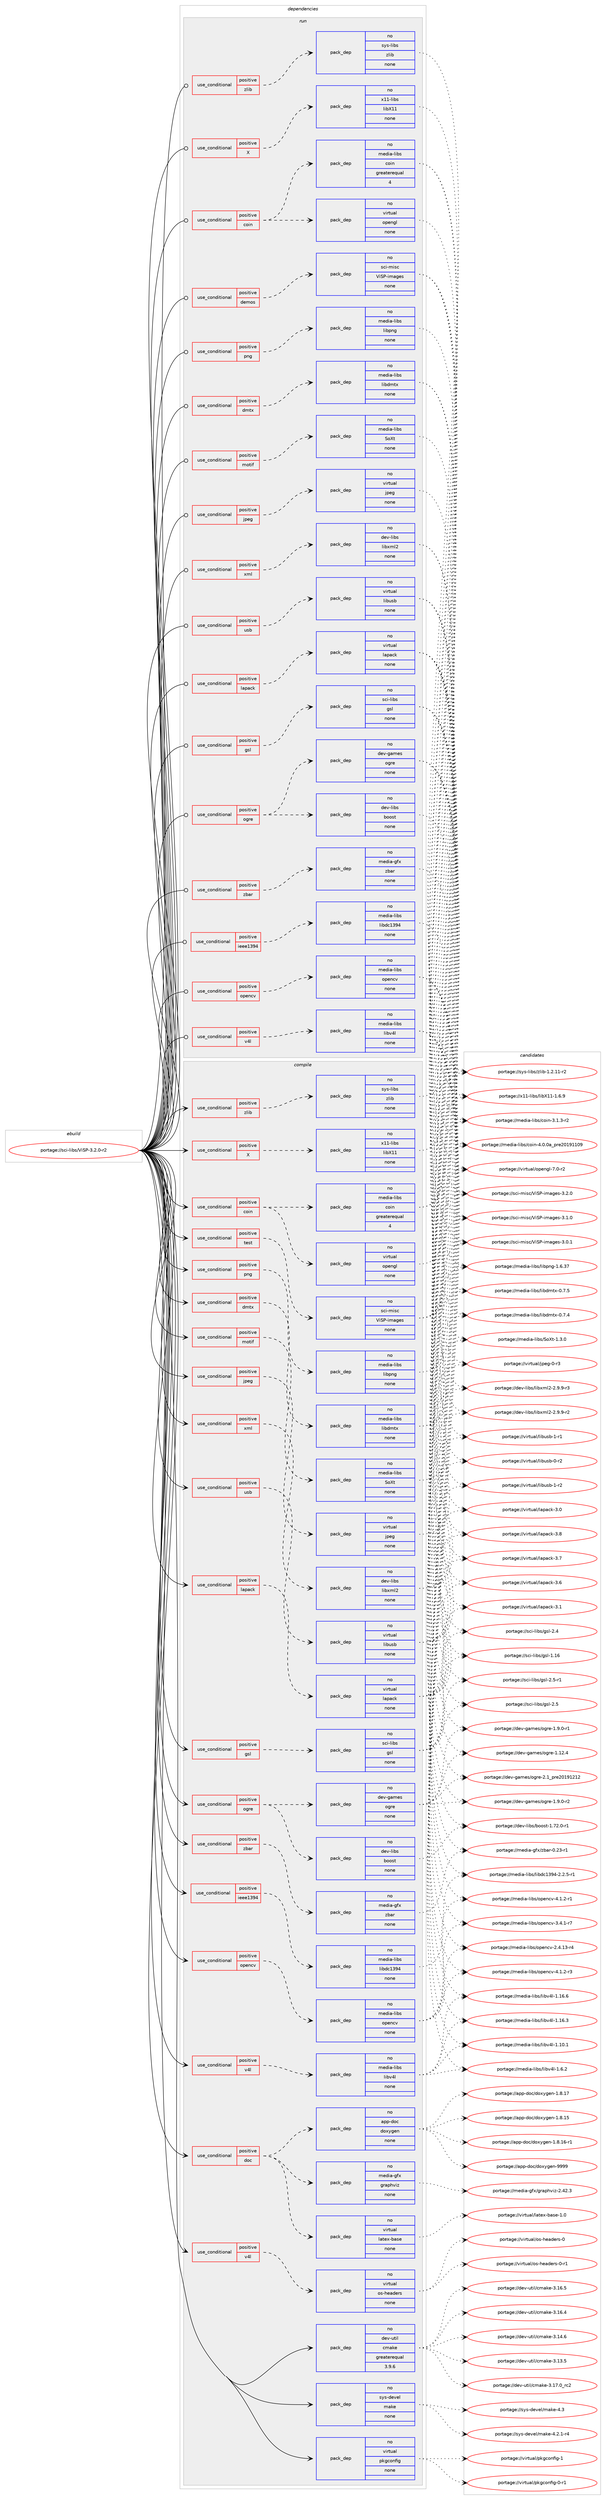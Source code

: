 digraph prolog {

# *************
# Graph options
# *************

newrank=true;
concentrate=true;
compound=true;
graph [rankdir=LR,fontname=Helvetica,fontsize=10,ranksep=1.5];#, ranksep=2.5, nodesep=0.2];
edge  [arrowhead=vee];
node  [fontname=Helvetica,fontsize=10];

# **********
# The ebuild
# **********

subgraph cluster_leftcol {
color=gray;
rank=same;
label=<<i>ebuild</i>>;
id [label="portage://sci-libs/ViSP-3.2.0-r2", color=red, width=4, href="../sci-libs/ViSP-3.2.0-r2.svg"];
}

# ****************
# The dependencies
# ****************

subgraph cluster_midcol {
color=gray;
label=<<i>dependencies</i>>;
subgraph cluster_compile {
fillcolor="#eeeeee";
style=filled;
label=<<i>compile</i>>;
subgraph cond7454 {
dependency40498 [label=<<TABLE BORDER="0" CELLBORDER="1" CELLSPACING="0" CELLPADDING="4"><TR><TD ROWSPAN="3" CELLPADDING="10">use_conditional</TD></TR><TR><TD>positive</TD></TR><TR><TD>X</TD></TR></TABLE>>, shape=none, color=red];
subgraph pack32171 {
dependency40499 [label=<<TABLE BORDER="0" CELLBORDER="1" CELLSPACING="0" CELLPADDING="4" WIDTH="220"><TR><TD ROWSPAN="6" CELLPADDING="30">pack_dep</TD></TR><TR><TD WIDTH="110">no</TD></TR><TR><TD>x11-libs</TD></TR><TR><TD>libX11</TD></TR><TR><TD>none</TD></TR><TR><TD></TD></TR></TABLE>>, shape=none, color=blue];
}
dependency40498:e -> dependency40499:w [weight=20,style="dashed",arrowhead="vee"];
}
id:e -> dependency40498:w [weight=20,style="solid",arrowhead="vee"];
subgraph cond7455 {
dependency40500 [label=<<TABLE BORDER="0" CELLBORDER="1" CELLSPACING="0" CELLPADDING="4"><TR><TD ROWSPAN="3" CELLPADDING="10">use_conditional</TD></TR><TR><TD>positive</TD></TR><TR><TD>coin</TD></TR></TABLE>>, shape=none, color=red];
subgraph pack32172 {
dependency40501 [label=<<TABLE BORDER="0" CELLBORDER="1" CELLSPACING="0" CELLPADDING="4" WIDTH="220"><TR><TD ROWSPAN="6" CELLPADDING="30">pack_dep</TD></TR><TR><TD WIDTH="110">no</TD></TR><TR><TD>media-libs</TD></TR><TR><TD>coin</TD></TR><TR><TD>greaterequal</TD></TR><TR><TD>4</TD></TR></TABLE>>, shape=none, color=blue];
}
dependency40500:e -> dependency40501:w [weight=20,style="dashed",arrowhead="vee"];
subgraph pack32173 {
dependency40502 [label=<<TABLE BORDER="0" CELLBORDER="1" CELLSPACING="0" CELLPADDING="4" WIDTH="220"><TR><TD ROWSPAN="6" CELLPADDING="30">pack_dep</TD></TR><TR><TD WIDTH="110">no</TD></TR><TR><TD>virtual</TD></TR><TR><TD>opengl</TD></TR><TR><TD>none</TD></TR><TR><TD></TD></TR></TABLE>>, shape=none, color=blue];
}
dependency40500:e -> dependency40502:w [weight=20,style="dashed",arrowhead="vee"];
}
id:e -> dependency40500:w [weight=20,style="solid",arrowhead="vee"];
subgraph cond7456 {
dependency40503 [label=<<TABLE BORDER="0" CELLBORDER="1" CELLSPACING="0" CELLPADDING="4"><TR><TD ROWSPAN="3" CELLPADDING="10">use_conditional</TD></TR><TR><TD>positive</TD></TR><TR><TD>dmtx</TD></TR></TABLE>>, shape=none, color=red];
subgraph pack32174 {
dependency40504 [label=<<TABLE BORDER="0" CELLBORDER="1" CELLSPACING="0" CELLPADDING="4" WIDTH="220"><TR><TD ROWSPAN="6" CELLPADDING="30">pack_dep</TD></TR><TR><TD WIDTH="110">no</TD></TR><TR><TD>media-libs</TD></TR><TR><TD>libdmtx</TD></TR><TR><TD>none</TD></TR><TR><TD></TD></TR></TABLE>>, shape=none, color=blue];
}
dependency40503:e -> dependency40504:w [weight=20,style="dashed",arrowhead="vee"];
}
id:e -> dependency40503:w [weight=20,style="solid",arrowhead="vee"];
subgraph cond7457 {
dependency40505 [label=<<TABLE BORDER="0" CELLBORDER="1" CELLSPACING="0" CELLPADDING="4"><TR><TD ROWSPAN="3" CELLPADDING="10">use_conditional</TD></TR><TR><TD>positive</TD></TR><TR><TD>doc</TD></TR></TABLE>>, shape=none, color=red];
subgraph pack32175 {
dependency40506 [label=<<TABLE BORDER="0" CELLBORDER="1" CELLSPACING="0" CELLPADDING="4" WIDTH="220"><TR><TD ROWSPAN="6" CELLPADDING="30">pack_dep</TD></TR><TR><TD WIDTH="110">no</TD></TR><TR><TD>app-doc</TD></TR><TR><TD>doxygen</TD></TR><TR><TD>none</TD></TR><TR><TD></TD></TR></TABLE>>, shape=none, color=blue];
}
dependency40505:e -> dependency40506:w [weight=20,style="dashed",arrowhead="vee"];
subgraph pack32176 {
dependency40507 [label=<<TABLE BORDER="0" CELLBORDER="1" CELLSPACING="0" CELLPADDING="4" WIDTH="220"><TR><TD ROWSPAN="6" CELLPADDING="30">pack_dep</TD></TR><TR><TD WIDTH="110">no</TD></TR><TR><TD>virtual</TD></TR><TR><TD>latex-base</TD></TR><TR><TD>none</TD></TR><TR><TD></TD></TR></TABLE>>, shape=none, color=blue];
}
dependency40505:e -> dependency40507:w [weight=20,style="dashed",arrowhead="vee"];
subgraph pack32177 {
dependency40508 [label=<<TABLE BORDER="0" CELLBORDER="1" CELLSPACING="0" CELLPADDING="4" WIDTH="220"><TR><TD ROWSPAN="6" CELLPADDING="30">pack_dep</TD></TR><TR><TD WIDTH="110">no</TD></TR><TR><TD>media-gfx</TD></TR><TR><TD>graphviz</TD></TR><TR><TD>none</TD></TR><TR><TD></TD></TR></TABLE>>, shape=none, color=blue];
}
dependency40505:e -> dependency40508:w [weight=20,style="dashed",arrowhead="vee"];
}
id:e -> dependency40505:w [weight=20,style="solid",arrowhead="vee"];
subgraph cond7458 {
dependency40509 [label=<<TABLE BORDER="0" CELLBORDER="1" CELLSPACING="0" CELLPADDING="4"><TR><TD ROWSPAN="3" CELLPADDING="10">use_conditional</TD></TR><TR><TD>positive</TD></TR><TR><TD>gsl</TD></TR></TABLE>>, shape=none, color=red];
subgraph pack32178 {
dependency40510 [label=<<TABLE BORDER="0" CELLBORDER="1" CELLSPACING="0" CELLPADDING="4" WIDTH="220"><TR><TD ROWSPAN="6" CELLPADDING="30">pack_dep</TD></TR><TR><TD WIDTH="110">no</TD></TR><TR><TD>sci-libs</TD></TR><TR><TD>gsl</TD></TR><TR><TD>none</TD></TR><TR><TD></TD></TR></TABLE>>, shape=none, color=blue];
}
dependency40509:e -> dependency40510:w [weight=20,style="dashed",arrowhead="vee"];
}
id:e -> dependency40509:w [weight=20,style="solid",arrowhead="vee"];
subgraph cond7459 {
dependency40511 [label=<<TABLE BORDER="0" CELLBORDER="1" CELLSPACING="0" CELLPADDING="4"><TR><TD ROWSPAN="3" CELLPADDING="10">use_conditional</TD></TR><TR><TD>positive</TD></TR><TR><TD>ieee1394</TD></TR></TABLE>>, shape=none, color=red];
subgraph pack32179 {
dependency40512 [label=<<TABLE BORDER="0" CELLBORDER="1" CELLSPACING="0" CELLPADDING="4" WIDTH="220"><TR><TD ROWSPAN="6" CELLPADDING="30">pack_dep</TD></TR><TR><TD WIDTH="110">no</TD></TR><TR><TD>media-libs</TD></TR><TR><TD>libdc1394</TD></TR><TR><TD>none</TD></TR><TR><TD></TD></TR></TABLE>>, shape=none, color=blue];
}
dependency40511:e -> dependency40512:w [weight=20,style="dashed",arrowhead="vee"];
}
id:e -> dependency40511:w [weight=20,style="solid",arrowhead="vee"];
subgraph cond7460 {
dependency40513 [label=<<TABLE BORDER="0" CELLBORDER="1" CELLSPACING="0" CELLPADDING="4"><TR><TD ROWSPAN="3" CELLPADDING="10">use_conditional</TD></TR><TR><TD>positive</TD></TR><TR><TD>jpeg</TD></TR></TABLE>>, shape=none, color=red];
subgraph pack32180 {
dependency40514 [label=<<TABLE BORDER="0" CELLBORDER="1" CELLSPACING="0" CELLPADDING="4" WIDTH="220"><TR><TD ROWSPAN="6" CELLPADDING="30">pack_dep</TD></TR><TR><TD WIDTH="110">no</TD></TR><TR><TD>virtual</TD></TR><TR><TD>jpeg</TD></TR><TR><TD>none</TD></TR><TR><TD></TD></TR></TABLE>>, shape=none, color=blue];
}
dependency40513:e -> dependency40514:w [weight=20,style="dashed",arrowhead="vee"];
}
id:e -> dependency40513:w [weight=20,style="solid",arrowhead="vee"];
subgraph cond7461 {
dependency40515 [label=<<TABLE BORDER="0" CELLBORDER="1" CELLSPACING="0" CELLPADDING="4"><TR><TD ROWSPAN="3" CELLPADDING="10">use_conditional</TD></TR><TR><TD>positive</TD></TR><TR><TD>lapack</TD></TR></TABLE>>, shape=none, color=red];
subgraph pack32181 {
dependency40516 [label=<<TABLE BORDER="0" CELLBORDER="1" CELLSPACING="0" CELLPADDING="4" WIDTH="220"><TR><TD ROWSPAN="6" CELLPADDING="30">pack_dep</TD></TR><TR><TD WIDTH="110">no</TD></TR><TR><TD>virtual</TD></TR><TR><TD>lapack</TD></TR><TR><TD>none</TD></TR><TR><TD></TD></TR></TABLE>>, shape=none, color=blue];
}
dependency40515:e -> dependency40516:w [weight=20,style="dashed",arrowhead="vee"];
}
id:e -> dependency40515:w [weight=20,style="solid",arrowhead="vee"];
subgraph cond7462 {
dependency40517 [label=<<TABLE BORDER="0" CELLBORDER="1" CELLSPACING="0" CELLPADDING="4"><TR><TD ROWSPAN="3" CELLPADDING="10">use_conditional</TD></TR><TR><TD>positive</TD></TR><TR><TD>motif</TD></TR></TABLE>>, shape=none, color=red];
subgraph pack32182 {
dependency40518 [label=<<TABLE BORDER="0" CELLBORDER="1" CELLSPACING="0" CELLPADDING="4" WIDTH="220"><TR><TD ROWSPAN="6" CELLPADDING="30">pack_dep</TD></TR><TR><TD WIDTH="110">no</TD></TR><TR><TD>media-libs</TD></TR><TR><TD>SoXt</TD></TR><TR><TD>none</TD></TR><TR><TD></TD></TR></TABLE>>, shape=none, color=blue];
}
dependency40517:e -> dependency40518:w [weight=20,style="dashed",arrowhead="vee"];
}
id:e -> dependency40517:w [weight=20,style="solid",arrowhead="vee"];
subgraph cond7463 {
dependency40519 [label=<<TABLE BORDER="0" CELLBORDER="1" CELLSPACING="0" CELLPADDING="4"><TR><TD ROWSPAN="3" CELLPADDING="10">use_conditional</TD></TR><TR><TD>positive</TD></TR><TR><TD>ogre</TD></TR></TABLE>>, shape=none, color=red];
subgraph pack32183 {
dependency40520 [label=<<TABLE BORDER="0" CELLBORDER="1" CELLSPACING="0" CELLPADDING="4" WIDTH="220"><TR><TD ROWSPAN="6" CELLPADDING="30">pack_dep</TD></TR><TR><TD WIDTH="110">no</TD></TR><TR><TD>dev-games</TD></TR><TR><TD>ogre</TD></TR><TR><TD>none</TD></TR><TR><TD></TD></TR></TABLE>>, shape=none, color=blue];
}
dependency40519:e -> dependency40520:w [weight=20,style="dashed",arrowhead="vee"];
subgraph pack32184 {
dependency40521 [label=<<TABLE BORDER="0" CELLBORDER="1" CELLSPACING="0" CELLPADDING="4" WIDTH="220"><TR><TD ROWSPAN="6" CELLPADDING="30">pack_dep</TD></TR><TR><TD WIDTH="110">no</TD></TR><TR><TD>dev-libs</TD></TR><TR><TD>boost</TD></TR><TR><TD>none</TD></TR><TR><TD></TD></TR></TABLE>>, shape=none, color=blue];
}
dependency40519:e -> dependency40521:w [weight=20,style="dashed",arrowhead="vee"];
}
id:e -> dependency40519:w [weight=20,style="solid",arrowhead="vee"];
subgraph cond7464 {
dependency40522 [label=<<TABLE BORDER="0" CELLBORDER="1" CELLSPACING="0" CELLPADDING="4"><TR><TD ROWSPAN="3" CELLPADDING="10">use_conditional</TD></TR><TR><TD>positive</TD></TR><TR><TD>opencv</TD></TR></TABLE>>, shape=none, color=red];
subgraph pack32185 {
dependency40523 [label=<<TABLE BORDER="0" CELLBORDER="1" CELLSPACING="0" CELLPADDING="4" WIDTH="220"><TR><TD ROWSPAN="6" CELLPADDING="30">pack_dep</TD></TR><TR><TD WIDTH="110">no</TD></TR><TR><TD>media-libs</TD></TR><TR><TD>opencv</TD></TR><TR><TD>none</TD></TR><TR><TD></TD></TR></TABLE>>, shape=none, color=blue];
}
dependency40522:e -> dependency40523:w [weight=20,style="dashed",arrowhead="vee"];
}
id:e -> dependency40522:w [weight=20,style="solid",arrowhead="vee"];
subgraph cond7465 {
dependency40524 [label=<<TABLE BORDER="0" CELLBORDER="1" CELLSPACING="0" CELLPADDING="4"><TR><TD ROWSPAN="3" CELLPADDING="10">use_conditional</TD></TR><TR><TD>positive</TD></TR><TR><TD>png</TD></TR></TABLE>>, shape=none, color=red];
subgraph pack32186 {
dependency40525 [label=<<TABLE BORDER="0" CELLBORDER="1" CELLSPACING="0" CELLPADDING="4" WIDTH="220"><TR><TD ROWSPAN="6" CELLPADDING="30">pack_dep</TD></TR><TR><TD WIDTH="110">no</TD></TR><TR><TD>media-libs</TD></TR><TR><TD>libpng</TD></TR><TR><TD>none</TD></TR><TR><TD></TD></TR></TABLE>>, shape=none, color=blue];
}
dependency40524:e -> dependency40525:w [weight=20,style="dashed",arrowhead="vee"];
}
id:e -> dependency40524:w [weight=20,style="solid",arrowhead="vee"];
subgraph cond7466 {
dependency40526 [label=<<TABLE BORDER="0" CELLBORDER="1" CELLSPACING="0" CELLPADDING="4"><TR><TD ROWSPAN="3" CELLPADDING="10">use_conditional</TD></TR><TR><TD>positive</TD></TR><TR><TD>test</TD></TR></TABLE>>, shape=none, color=red];
subgraph pack32187 {
dependency40527 [label=<<TABLE BORDER="0" CELLBORDER="1" CELLSPACING="0" CELLPADDING="4" WIDTH="220"><TR><TD ROWSPAN="6" CELLPADDING="30">pack_dep</TD></TR><TR><TD WIDTH="110">no</TD></TR><TR><TD>sci-misc</TD></TR><TR><TD>ViSP-images</TD></TR><TR><TD>none</TD></TR><TR><TD></TD></TR></TABLE>>, shape=none, color=blue];
}
dependency40526:e -> dependency40527:w [weight=20,style="dashed",arrowhead="vee"];
}
id:e -> dependency40526:w [weight=20,style="solid",arrowhead="vee"];
subgraph cond7467 {
dependency40528 [label=<<TABLE BORDER="0" CELLBORDER="1" CELLSPACING="0" CELLPADDING="4"><TR><TD ROWSPAN="3" CELLPADDING="10">use_conditional</TD></TR><TR><TD>positive</TD></TR><TR><TD>usb</TD></TR></TABLE>>, shape=none, color=red];
subgraph pack32188 {
dependency40529 [label=<<TABLE BORDER="0" CELLBORDER="1" CELLSPACING="0" CELLPADDING="4" WIDTH="220"><TR><TD ROWSPAN="6" CELLPADDING="30">pack_dep</TD></TR><TR><TD WIDTH="110">no</TD></TR><TR><TD>virtual</TD></TR><TR><TD>libusb</TD></TR><TR><TD>none</TD></TR><TR><TD></TD></TR></TABLE>>, shape=none, color=blue];
}
dependency40528:e -> dependency40529:w [weight=20,style="dashed",arrowhead="vee"];
}
id:e -> dependency40528:w [weight=20,style="solid",arrowhead="vee"];
subgraph cond7468 {
dependency40530 [label=<<TABLE BORDER="0" CELLBORDER="1" CELLSPACING="0" CELLPADDING="4"><TR><TD ROWSPAN="3" CELLPADDING="10">use_conditional</TD></TR><TR><TD>positive</TD></TR><TR><TD>v4l</TD></TR></TABLE>>, shape=none, color=red];
subgraph pack32189 {
dependency40531 [label=<<TABLE BORDER="0" CELLBORDER="1" CELLSPACING="0" CELLPADDING="4" WIDTH="220"><TR><TD ROWSPAN="6" CELLPADDING="30">pack_dep</TD></TR><TR><TD WIDTH="110">no</TD></TR><TR><TD>media-libs</TD></TR><TR><TD>libv4l</TD></TR><TR><TD>none</TD></TR><TR><TD></TD></TR></TABLE>>, shape=none, color=blue];
}
dependency40530:e -> dependency40531:w [weight=20,style="dashed",arrowhead="vee"];
}
id:e -> dependency40530:w [weight=20,style="solid",arrowhead="vee"];
subgraph cond7469 {
dependency40532 [label=<<TABLE BORDER="0" CELLBORDER="1" CELLSPACING="0" CELLPADDING="4"><TR><TD ROWSPAN="3" CELLPADDING="10">use_conditional</TD></TR><TR><TD>positive</TD></TR><TR><TD>v4l</TD></TR></TABLE>>, shape=none, color=red];
subgraph pack32190 {
dependency40533 [label=<<TABLE BORDER="0" CELLBORDER="1" CELLSPACING="0" CELLPADDING="4" WIDTH="220"><TR><TD ROWSPAN="6" CELLPADDING="30">pack_dep</TD></TR><TR><TD WIDTH="110">no</TD></TR><TR><TD>virtual</TD></TR><TR><TD>os-headers</TD></TR><TR><TD>none</TD></TR><TR><TD></TD></TR></TABLE>>, shape=none, color=blue];
}
dependency40532:e -> dependency40533:w [weight=20,style="dashed",arrowhead="vee"];
}
id:e -> dependency40532:w [weight=20,style="solid",arrowhead="vee"];
subgraph cond7470 {
dependency40534 [label=<<TABLE BORDER="0" CELLBORDER="1" CELLSPACING="0" CELLPADDING="4"><TR><TD ROWSPAN="3" CELLPADDING="10">use_conditional</TD></TR><TR><TD>positive</TD></TR><TR><TD>xml</TD></TR></TABLE>>, shape=none, color=red];
subgraph pack32191 {
dependency40535 [label=<<TABLE BORDER="0" CELLBORDER="1" CELLSPACING="0" CELLPADDING="4" WIDTH="220"><TR><TD ROWSPAN="6" CELLPADDING="30">pack_dep</TD></TR><TR><TD WIDTH="110">no</TD></TR><TR><TD>dev-libs</TD></TR><TR><TD>libxml2</TD></TR><TR><TD>none</TD></TR><TR><TD></TD></TR></TABLE>>, shape=none, color=blue];
}
dependency40534:e -> dependency40535:w [weight=20,style="dashed",arrowhead="vee"];
}
id:e -> dependency40534:w [weight=20,style="solid",arrowhead="vee"];
subgraph cond7471 {
dependency40536 [label=<<TABLE BORDER="0" CELLBORDER="1" CELLSPACING="0" CELLPADDING="4"><TR><TD ROWSPAN="3" CELLPADDING="10">use_conditional</TD></TR><TR><TD>positive</TD></TR><TR><TD>zbar</TD></TR></TABLE>>, shape=none, color=red];
subgraph pack32192 {
dependency40537 [label=<<TABLE BORDER="0" CELLBORDER="1" CELLSPACING="0" CELLPADDING="4" WIDTH="220"><TR><TD ROWSPAN="6" CELLPADDING="30">pack_dep</TD></TR><TR><TD WIDTH="110">no</TD></TR><TR><TD>media-gfx</TD></TR><TR><TD>zbar</TD></TR><TR><TD>none</TD></TR><TR><TD></TD></TR></TABLE>>, shape=none, color=blue];
}
dependency40536:e -> dependency40537:w [weight=20,style="dashed",arrowhead="vee"];
}
id:e -> dependency40536:w [weight=20,style="solid",arrowhead="vee"];
subgraph cond7472 {
dependency40538 [label=<<TABLE BORDER="0" CELLBORDER="1" CELLSPACING="0" CELLPADDING="4"><TR><TD ROWSPAN="3" CELLPADDING="10">use_conditional</TD></TR><TR><TD>positive</TD></TR><TR><TD>zlib</TD></TR></TABLE>>, shape=none, color=red];
subgraph pack32193 {
dependency40539 [label=<<TABLE BORDER="0" CELLBORDER="1" CELLSPACING="0" CELLPADDING="4" WIDTH="220"><TR><TD ROWSPAN="6" CELLPADDING="30">pack_dep</TD></TR><TR><TD WIDTH="110">no</TD></TR><TR><TD>sys-libs</TD></TR><TR><TD>zlib</TD></TR><TR><TD>none</TD></TR><TR><TD></TD></TR></TABLE>>, shape=none, color=blue];
}
dependency40538:e -> dependency40539:w [weight=20,style="dashed",arrowhead="vee"];
}
id:e -> dependency40538:w [weight=20,style="solid",arrowhead="vee"];
subgraph pack32194 {
dependency40540 [label=<<TABLE BORDER="0" CELLBORDER="1" CELLSPACING="0" CELLPADDING="4" WIDTH="220"><TR><TD ROWSPAN="6" CELLPADDING="30">pack_dep</TD></TR><TR><TD WIDTH="110">no</TD></TR><TR><TD>dev-util</TD></TR><TR><TD>cmake</TD></TR><TR><TD>greaterequal</TD></TR><TR><TD>3.9.6</TD></TR></TABLE>>, shape=none, color=blue];
}
id:e -> dependency40540:w [weight=20,style="solid",arrowhead="vee"];
subgraph pack32195 {
dependency40541 [label=<<TABLE BORDER="0" CELLBORDER="1" CELLSPACING="0" CELLPADDING="4" WIDTH="220"><TR><TD ROWSPAN="6" CELLPADDING="30">pack_dep</TD></TR><TR><TD WIDTH="110">no</TD></TR><TR><TD>sys-devel</TD></TR><TR><TD>make</TD></TR><TR><TD>none</TD></TR><TR><TD></TD></TR></TABLE>>, shape=none, color=blue];
}
id:e -> dependency40541:w [weight=20,style="solid",arrowhead="vee"];
subgraph pack32196 {
dependency40542 [label=<<TABLE BORDER="0" CELLBORDER="1" CELLSPACING="0" CELLPADDING="4" WIDTH="220"><TR><TD ROWSPAN="6" CELLPADDING="30">pack_dep</TD></TR><TR><TD WIDTH="110">no</TD></TR><TR><TD>virtual</TD></TR><TR><TD>pkgconfig</TD></TR><TR><TD>none</TD></TR><TR><TD></TD></TR></TABLE>>, shape=none, color=blue];
}
id:e -> dependency40542:w [weight=20,style="solid",arrowhead="vee"];
}
subgraph cluster_compileandrun {
fillcolor="#eeeeee";
style=filled;
label=<<i>compile and run</i>>;
}
subgraph cluster_run {
fillcolor="#eeeeee";
style=filled;
label=<<i>run</i>>;
subgraph cond7473 {
dependency40543 [label=<<TABLE BORDER="0" CELLBORDER="1" CELLSPACING="0" CELLPADDING="4"><TR><TD ROWSPAN="3" CELLPADDING="10">use_conditional</TD></TR><TR><TD>positive</TD></TR><TR><TD>X</TD></TR></TABLE>>, shape=none, color=red];
subgraph pack32197 {
dependency40544 [label=<<TABLE BORDER="0" CELLBORDER="1" CELLSPACING="0" CELLPADDING="4" WIDTH="220"><TR><TD ROWSPAN="6" CELLPADDING="30">pack_dep</TD></TR><TR><TD WIDTH="110">no</TD></TR><TR><TD>x11-libs</TD></TR><TR><TD>libX11</TD></TR><TR><TD>none</TD></TR><TR><TD></TD></TR></TABLE>>, shape=none, color=blue];
}
dependency40543:e -> dependency40544:w [weight=20,style="dashed",arrowhead="vee"];
}
id:e -> dependency40543:w [weight=20,style="solid",arrowhead="odot"];
subgraph cond7474 {
dependency40545 [label=<<TABLE BORDER="0" CELLBORDER="1" CELLSPACING="0" CELLPADDING="4"><TR><TD ROWSPAN="3" CELLPADDING="10">use_conditional</TD></TR><TR><TD>positive</TD></TR><TR><TD>coin</TD></TR></TABLE>>, shape=none, color=red];
subgraph pack32198 {
dependency40546 [label=<<TABLE BORDER="0" CELLBORDER="1" CELLSPACING="0" CELLPADDING="4" WIDTH="220"><TR><TD ROWSPAN="6" CELLPADDING="30">pack_dep</TD></TR><TR><TD WIDTH="110">no</TD></TR><TR><TD>media-libs</TD></TR><TR><TD>coin</TD></TR><TR><TD>greaterequal</TD></TR><TR><TD>4</TD></TR></TABLE>>, shape=none, color=blue];
}
dependency40545:e -> dependency40546:w [weight=20,style="dashed",arrowhead="vee"];
subgraph pack32199 {
dependency40547 [label=<<TABLE BORDER="0" CELLBORDER="1" CELLSPACING="0" CELLPADDING="4" WIDTH="220"><TR><TD ROWSPAN="6" CELLPADDING="30">pack_dep</TD></TR><TR><TD WIDTH="110">no</TD></TR><TR><TD>virtual</TD></TR><TR><TD>opengl</TD></TR><TR><TD>none</TD></TR><TR><TD></TD></TR></TABLE>>, shape=none, color=blue];
}
dependency40545:e -> dependency40547:w [weight=20,style="dashed",arrowhead="vee"];
}
id:e -> dependency40545:w [weight=20,style="solid",arrowhead="odot"];
subgraph cond7475 {
dependency40548 [label=<<TABLE BORDER="0" CELLBORDER="1" CELLSPACING="0" CELLPADDING="4"><TR><TD ROWSPAN="3" CELLPADDING="10">use_conditional</TD></TR><TR><TD>positive</TD></TR><TR><TD>demos</TD></TR></TABLE>>, shape=none, color=red];
subgraph pack32200 {
dependency40549 [label=<<TABLE BORDER="0" CELLBORDER="1" CELLSPACING="0" CELLPADDING="4" WIDTH="220"><TR><TD ROWSPAN="6" CELLPADDING="30">pack_dep</TD></TR><TR><TD WIDTH="110">no</TD></TR><TR><TD>sci-misc</TD></TR><TR><TD>ViSP-images</TD></TR><TR><TD>none</TD></TR><TR><TD></TD></TR></TABLE>>, shape=none, color=blue];
}
dependency40548:e -> dependency40549:w [weight=20,style="dashed",arrowhead="vee"];
}
id:e -> dependency40548:w [weight=20,style="solid",arrowhead="odot"];
subgraph cond7476 {
dependency40550 [label=<<TABLE BORDER="0" CELLBORDER="1" CELLSPACING="0" CELLPADDING="4"><TR><TD ROWSPAN="3" CELLPADDING="10">use_conditional</TD></TR><TR><TD>positive</TD></TR><TR><TD>dmtx</TD></TR></TABLE>>, shape=none, color=red];
subgraph pack32201 {
dependency40551 [label=<<TABLE BORDER="0" CELLBORDER="1" CELLSPACING="0" CELLPADDING="4" WIDTH="220"><TR><TD ROWSPAN="6" CELLPADDING="30">pack_dep</TD></TR><TR><TD WIDTH="110">no</TD></TR><TR><TD>media-libs</TD></TR><TR><TD>libdmtx</TD></TR><TR><TD>none</TD></TR><TR><TD></TD></TR></TABLE>>, shape=none, color=blue];
}
dependency40550:e -> dependency40551:w [weight=20,style="dashed",arrowhead="vee"];
}
id:e -> dependency40550:w [weight=20,style="solid",arrowhead="odot"];
subgraph cond7477 {
dependency40552 [label=<<TABLE BORDER="0" CELLBORDER="1" CELLSPACING="0" CELLPADDING="4"><TR><TD ROWSPAN="3" CELLPADDING="10">use_conditional</TD></TR><TR><TD>positive</TD></TR><TR><TD>gsl</TD></TR></TABLE>>, shape=none, color=red];
subgraph pack32202 {
dependency40553 [label=<<TABLE BORDER="0" CELLBORDER="1" CELLSPACING="0" CELLPADDING="4" WIDTH="220"><TR><TD ROWSPAN="6" CELLPADDING="30">pack_dep</TD></TR><TR><TD WIDTH="110">no</TD></TR><TR><TD>sci-libs</TD></TR><TR><TD>gsl</TD></TR><TR><TD>none</TD></TR><TR><TD></TD></TR></TABLE>>, shape=none, color=blue];
}
dependency40552:e -> dependency40553:w [weight=20,style="dashed",arrowhead="vee"];
}
id:e -> dependency40552:w [weight=20,style="solid",arrowhead="odot"];
subgraph cond7478 {
dependency40554 [label=<<TABLE BORDER="0" CELLBORDER="1" CELLSPACING="0" CELLPADDING="4"><TR><TD ROWSPAN="3" CELLPADDING="10">use_conditional</TD></TR><TR><TD>positive</TD></TR><TR><TD>ieee1394</TD></TR></TABLE>>, shape=none, color=red];
subgraph pack32203 {
dependency40555 [label=<<TABLE BORDER="0" CELLBORDER="1" CELLSPACING="0" CELLPADDING="4" WIDTH="220"><TR><TD ROWSPAN="6" CELLPADDING="30">pack_dep</TD></TR><TR><TD WIDTH="110">no</TD></TR><TR><TD>media-libs</TD></TR><TR><TD>libdc1394</TD></TR><TR><TD>none</TD></TR><TR><TD></TD></TR></TABLE>>, shape=none, color=blue];
}
dependency40554:e -> dependency40555:w [weight=20,style="dashed",arrowhead="vee"];
}
id:e -> dependency40554:w [weight=20,style="solid",arrowhead="odot"];
subgraph cond7479 {
dependency40556 [label=<<TABLE BORDER="0" CELLBORDER="1" CELLSPACING="0" CELLPADDING="4"><TR><TD ROWSPAN="3" CELLPADDING="10">use_conditional</TD></TR><TR><TD>positive</TD></TR><TR><TD>jpeg</TD></TR></TABLE>>, shape=none, color=red];
subgraph pack32204 {
dependency40557 [label=<<TABLE BORDER="0" CELLBORDER="1" CELLSPACING="0" CELLPADDING="4" WIDTH="220"><TR><TD ROWSPAN="6" CELLPADDING="30">pack_dep</TD></TR><TR><TD WIDTH="110">no</TD></TR><TR><TD>virtual</TD></TR><TR><TD>jpeg</TD></TR><TR><TD>none</TD></TR><TR><TD></TD></TR></TABLE>>, shape=none, color=blue];
}
dependency40556:e -> dependency40557:w [weight=20,style="dashed",arrowhead="vee"];
}
id:e -> dependency40556:w [weight=20,style="solid",arrowhead="odot"];
subgraph cond7480 {
dependency40558 [label=<<TABLE BORDER="0" CELLBORDER="1" CELLSPACING="0" CELLPADDING="4"><TR><TD ROWSPAN="3" CELLPADDING="10">use_conditional</TD></TR><TR><TD>positive</TD></TR><TR><TD>lapack</TD></TR></TABLE>>, shape=none, color=red];
subgraph pack32205 {
dependency40559 [label=<<TABLE BORDER="0" CELLBORDER="1" CELLSPACING="0" CELLPADDING="4" WIDTH="220"><TR><TD ROWSPAN="6" CELLPADDING="30">pack_dep</TD></TR><TR><TD WIDTH="110">no</TD></TR><TR><TD>virtual</TD></TR><TR><TD>lapack</TD></TR><TR><TD>none</TD></TR><TR><TD></TD></TR></TABLE>>, shape=none, color=blue];
}
dependency40558:e -> dependency40559:w [weight=20,style="dashed",arrowhead="vee"];
}
id:e -> dependency40558:w [weight=20,style="solid",arrowhead="odot"];
subgraph cond7481 {
dependency40560 [label=<<TABLE BORDER="0" CELLBORDER="1" CELLSPACING="0" CELLPADDING="4"><TR><TD ROWSPAN="3" CELLPADDING="10">use_conditional</TD></TR><TR><TD>positive</TD></TR><TR><TD>motif</TD></TR></TABLE>>, shape=none, color=red];
subgraph pack32206 {
dependency40561 [label=<<TABLE BORDER="0" CELLBORDER="1" CELLSPACING="0" CELLPADDING="4" WIDTH="220"><TR><TD ROWSPAN="6" CELLPADDING="30">pack_dep</TD></TR><TR><TD WIDTH="110">no</TD></TR><TR><TD>media-libs</TD></TR><TR><TD>SoXt</TD></TR><TR><TD>none</TD></TR><TR><TD></TD></TR></TABLE>>, shape=none, color=blue];
}
dependency40560:e -> dependency40561:w [weight=20,style="dashed",arrowhead="vee"];
}
id:e -> dependency40560:w [weight=20,style="solid",arrowhead="odot"];
subgraph cond7482 {
dependency40562 [label=<<TABLE BORDER="0" CELLBORDER="1" CELLSPACING="0" CELLPADDING="4"><TR><TD ROWSPAN="3" CELLPADDING="10">use_conditional</TD></TR><TR><TD>positive</TD></TR><TR><TD>ogre</TD></TR></TABLE>>, shape=none, color=red];
subgraph pack32207 {
dependency40563 [label=<<TABLE BORDER="0" CELLBORDER="1" CELLSPACING="0" CELLPADDING="4" WIDTH="220"><TR><TD ROWSPAN="6" CELLPADDING="30">pack_dep</TD></TR><TR><TD WIDTH="110">no</TD></TR><TR><TD>dev-games</TD></TR><TR><TD>ogre</TD></TR><TR><TD>none</TD></TR><TR><TD></TD></TR></TABLE>>, shape=none, color=blue];
}
dependency40562:e -> dependency40563:w [weight=20,style="dashed",arrowhead="vee"];
subgraph pack32208 {
dependency40564 [label=<<TABLE BORDER="0" CELLBORDER="1" CELLSPACING="0" CELLPADDING="4" WIDTH="220"><TR><TD ROWSPAN="6" CELLPADDING="30">pack_dep</TD></TR><TR><TD WIDTH="110">no</TD></TR><TR><TD>dev-libs</TD></TR><TR><TD>boost</TD></TR><TR><TD>none</TD></TR><TR><TD></TD></TR></TABLE>>, shape=none, color=blue];
}
dependency40562:e -> dependency40564:w [weight=20,style="dashed",arrowhead="vee"];
}
id:e -> dependency40562:w [weight=20,style="solid",arrowhead="odot"];
subgraph cond7483 {
dependency40565 [label=<<TABLE BORDER="0" CELLBORDER="1" CELLSPACING="0" CELLPADDING="4"><TR><TD ROWSPAN="3" CELLPADDING="10">use_conditional</TD></TR><TR><TD>positive</TD></TR><TR><TD>opencv</TD></TR></TABLE>>, shape=none, color=red];
subgraph pack32209 {
dependency40566 [label=<<TABLE BORDER="0" CELLBORDER="1" CELLSPACING="0" CELLPADDING="4" WIDTH="220"><TR><TD ROWSPAN="6" CELLPADDING="30">pack_dep</TD></TR><TR><TD WIDTH="110">no</TD></TR><TR><TD>media-libs</TD></TR><TR><TD>opencv</TD></TR><TR><TD>none</TD></TR><TR><TD></TD></TR></TABLE>>, shape=none, color=blue];
}
dependency40565:e -> dependency40566:w [weight=20,style="dashed",arrowhead="vee"];
}
id:e -> dependency40565:w [weight=20,style="solid",arrowhead="odot"];
subgraph cond7484 {
dependency40567 [label=<<TABLE BORDER="0" CELLBORDER="1" CELLSPACING="0" CELLPADDING="4"><TR><TD ROWSPAN="3" CELLPADDING="10">use_conditional</TD></TR><TR><TD>positive</TD></TR><TR><TD>png</TD></TR></TABLE>>, shape=none, color=red];
subgraph pack32210 {
dependency40568 [label=<<TABLE BORDER="0" CELLBORDER="1" CELLSPACING="0" CELLPADDING="4" WIDTH="220"><TR><TD ROWSPAN="6" CELLPADDING="30">pack_dep</TD></TR><TR><TD WIDTH="110">no</TD></TR><TR><TD>media-libs</TD></TR><TR><TD>libpng</TD></TR><TR><TD>none</TD></TR><TR><TD></TD></TR></TABLE>>, shape=none, color=blue];
}
dependency40567:e -> dependency40568:w [weight=20,style="dashed",arrowhead="vee"];
}
id:e -> dependency40567:w [weight=20,style="solid",arrowhead="odot"];
subgraph cond7485 {
dependency40569 [label=<<TABLE BORDER="0" CELLBORDER="1" CELLSPACING="0" CELLPADDING="4"><TR><TD ROWSPAN="3" CELLPADDING="10">use_conditional</TD></TR><TR><TD>positive</TD></TR><TR><TD>usb</TD></TR></TABLE>>, shape=none, color=red];
subgraph pack32211 {
dependency40570 [label=<<TABLE BORDER="0" CELLBORDER="1" CELLSPACING="0" CELLPADDING="4" WIDTH="220"><TR><TD ROWSPAN="6" CELLPADDING="30">pack_dep</TD></TR><TR><TD WIDTH="110">no</TD></TR><TR><TD>virtual</TD></TR><TR><TD>libusb</TD></TR><TR><TD>none</TD></TR><TR><TD></TD></TR></TABLE>>, shape=none, color=blue];
}
dependency40569:e -> dependency40570:w [weight=20,style="dashed",arrowhead="vee"];
}
id:e -> dependency40569:w [weight=20,style="solid",arrowhead="odot"];
subgraph cond7486 {
dependency40571 [label=<<TABLE BORDER="0" CELLBORDER="1" CELLSPACING="0" CELLPADDING="4"><TR><TD ROWSPAN="3" CELLPADDING="10">use_conditional</TD></TR><TR><TD>positive</TD></TR><TR><TD>v4l</TD></TR></TABLE>>, shape=none, color=red];
subgraph pack32212 {
dependency40572 [label=<<TABLE BORDER="0" CELLBORDER="1" CELLSPACING="0" CELLPADDING="4" WIDTH="220"><TR><TD ROWSPAN="6" CELLPADDING="30">pack_dep</TD></TR><TR><TD WIDTH="110">no</TD></TR><TR><TD>media-libs</TD></TR><TR><TD>libv4l</TD></TR><TR><TD>none</TD></TR><TR><TD></TD></TR></TABLE>>, shape=none, color=blue];
}
dependency40571:e -> dependency40572:w [weight=20,style="dashed",arrowhead="vee"];
}
id:e -> dependency40571:w [weight=20,style="solid",arrowhead="odot"];
subgraph cond7487 {
dependency40573 [label=<<TABLE BORDER="0" CELLBORDER="1" CELLSPACING="0" CELLPADDING="4"><TR><TD ROWSPAN="3" CELLPADDING="10">use_conditional</TD></TR><TR><TD>positive</TD></TR><TR><TD>xml</TD></TR></TABLE>>, shape=none, color=red];
subgraph pack32213 {
dependency40574 [label=<<TABLE BORDER="0" CELLBORDER="1" CELLSPACING="0" CELLPADDING="4" WIDTH="220"><TR><TD ROWSPAN="6" CELLPADDING="30">pack_dep</TD></TR><TR><TD WIDTH="110">no</TD></TR><TR><TD>dev-libs</TD></TR><TR><TD>libxml2</TD></TR><TR><TD>none</TD></TR><TR><TD></TD></TR></TABLE>>, shape=none, color=blue];
}
dependency40573:e -> dependency40574:w [weight=20,style="dashed",arrowhead="vee"];
}
id:e -> dependency40573:w [weight=20,style="solid",arrowhead="odot"];
subgraph cond7488 {
dependency40575 [label=<<TABLE BORDER="0" CELLBORDER="1" CELLSPACING="0" CELLPADDING="4"><TR><TD ROWSPAN="3" CELLPADDING="10">use_conditional</TD></TR><TR><TD>positive</TD></TR><TR><TD>zbar</TD></TR></TABLE>>, shape=none, color=red];
subgraph pack32214 {
dependency40576 [label=<<TABLE BORDER="0" CELLBORDER="1" CELLSPACING="0" CELLPADDING="4" WIDTH="220"><TR><TD ROWSPAN="6" CELLPADDING="30">pack_dep</TD></TR><TR><TD WIDTH="110">no</TD></TR><TR><TD>media-gfx</TD></TR><TR><TD>zbar</TD></TR><TR><TD>none</TD></TR><TR><TD></TD></TR></TABLE>>, shape=none, color=blue];
}
dependency40575:e -> dependency40576:w [weight=20,style="dashed",arrowhead="vee"];
}
id:e -> dependency40575:w [weight=20,style="solid",arrowhead="odot"];
subgraph cond7489 {
dependency40577 [label=<<TABLE BORDER="0" CELLBORDER="1" CELLSPACING="0" CELLPADDING="4"><TR><TD ROWSPAN="3" CELLPADDING="10">use_conditional</TD></TR><TR><TD>positive</TD></TR><TR><TD>zlib</TD></TR></TABLE>>, shape=none, color=red];
subgraph pack32215 {
dependency40578 [label=<<TABLE BORDER="0" CELLBORDER="1" CELLSPACING="0" CELLPADDING="4" WIDTH="220"><TR><TD ROWSPAN="6" CELLPADDING="30">pack_dep</TD></TR><TR><TD WIDTH="110">no</TD></TR><TR><TD>sys-libs</TD></TR><TR><TD>zlib</TD></TR><TR><TD>none</TD></TR><TR><TD></TD></TR></TABLE>>, shape=none, color=blue];
}
dependency40577:e -> dependency40578:w [weight=20,style="dashed",arrowhead="vee"];
}
id:e -> dependency40577:w [weight=20,style="solid",arrowhead="odot"];
}
}

# **************
# The candidates
# **************

subgraph cluster_choices {
rank=same;
color=gray;
label=<<i>candidates</i>>;

subgraph choice32171 {
color=black;
nodesep=1;
choice120494945108105981154710810598884949454946544657 [label="portage://x11-libs/libX11-1.6.9", color=red, width=4,href="../x11-libs/libX11-1.6.9.svg"];
dependency40499:e -> choice120494945108105981154710810598884949454946544657:w [style=dotted,weight="100"];
}
subgraph choice32172 {
color=black;
nodesep=1;
choice109101100105974510810598115479911110511045524648464897951121141015048495749494857 [label="portage://media-libs/coin-4.0.0a_pre20191109", color=red, width=4,href="../media-libs/coin-4.0.0a_pre20191109.svg"];
choice10910110010597451081059811547991111051104551464946514511450 [label="portage://media-libs/coin-3.1.3-r2", color=red, width=4,href="../media-libs/coin-3.1.3-r2.svg"];
dependency40501:e -> choice109101100105974510810598115479911110511045524648464897951121141015048495749494857:w [style=dotted,weight="100"];
dependency40501:e -> choice10910110010597451081059811547991111051104551464946514511450:w [style=dotted,weight="100"];
}
subgraph choice32173 {
color=black;
nodesep=1;
choice1181051141161179710847111112101110103108455546484511450 [label="portage://virtual/opengl-7.0-r2", color=red, width=4,href="../virtual/opengl-7.0-r2.svg"];
dependency40502:e -> choice1181051141161179710847111112101110103108455546484511450:w [style=dotted,weight="100"];
}
subgraph choice32174 {
color=black;
nodesep=1;
choice1091011001059745108105981154710810598100109116120454846554653 [label="portage://media-libs/libdmtx-0.7.5", color=red, width=4,href="../media-libs/libdmtx-0.7.5.svg"];
choice1091011001059745108105981154710810598100109116120454846554652 [label="portage://media-libs/libdmtx-0.7.4", color=red, width=4,href="../media-libs/libdmtx-0.7.4.svg"];
dependency40504:e -> choice1091011001059745108105981154710810598100109116120454846554653:w [style=dotted,weight="100"];
dependency40504:e -> choice1091011001059745108105981154710810598100109116120454846554652:w [style=dotted,weight="100"];
}
subgraph choice32175 {
color=black;
nodesep=1;
choice971121124510011199471001111201211031011104557575757 [label="portage://app-doc/doxygen-9999", color=red, width=4,href="../app-doc/doxygen-9999.svg"];
choice9711211245100111994710011112012110310111045494656464955 [label="portage://app-doc/doxygen-1.8.17", color=red, width=4,href="../app-doc/doxygen-1.8.17.svg"];
choice97112112451001119947100111120121103101110454946564649544511449 [label="portage://app-doc/doxygen-1.8.16-r1", color=red, width=4,href="../app-doc/doxygen-1.8.16-r1.svg"];
choice9711211245100111994710011112012110310111045494656464953 [label="portage://app-doc/doxygen-1.8.15", color=red, width=4,href="../app-doc/doxygen-1.8.15.svg"];
dependency40506:e -> choice971121124510011199471001111201211031011104557575757:w [style=dotted,weight="100"];
dependency40506:e -> choice9711211245100111994710011112012110310111045494656464955:w [style=dotted,weight="100"];
dependency40506:e -> choice97112112451001119947100111120121103101110454946564649544511449:w [style=dotted,weight="100"];
dependency40506:e -> choice9711211245100111994710011112012110310111045494656464953:w [style=dotted,weight="100"];
}
subgraph choice32176 {
color=black;
nodesep=1;
choice11810511411611797108471089711610112045989711510145494648 [label="portage://virtual/latex-base-1.0", color=red, width=4,href="../virtual/latex-base-1.0.svg"];
dependency40507:e -> choice11810511411611797108471089711610112045989711510145494648:w [style=dotted,weight="100"];
}
subgraph choice32177 {
color=black;
nodesep=1;
choice1091011001059745103102120471031149711210411810512245504652504651 [label="portage://media-gfx/graphviz-2.42.3", color=red, width=4,href="../media-gfx/graphviz-2.42.3.svg"];
dependency40508:e -> choice1091011001059745103102120471031149711210411810512245504652504651:w [style=dotted,weight="100"];
}
subgraph choice32178 {
color=black;
nodesep=1;
choice11599105451081059811547103115108455046534511449 [label="portage://sci-libs/gsl-2.5-r1", color=red, width=4,href="../sci-libs/gsl-2.5-r1.svg"];
choice1159910545108105981154710311510845504653 [label="portage://sci-libs/gsl-2.5", color=red, width=4,href="../sci-libs/gsl-2.5.svg"];
choice1159910545108105981154710311510845504652 [label="portage://sci-libs/gsl-2.4", color=red, width=4,href="../sci-libs/gsl-2.4.svg"];
choice115991054510810598115471031151084549464954 [label="portage://sci-libs/gsl-1.16", color=red, width=4,href="../sci-libs/gsl-1.16.svg"];
dependency40510:e -> choice11599105451081059811547103115108455046534511449:w [style=dotted,weight="100"];
dependency40510:e -> choice1159910545108105981154710311510845504653:w [style=dotted,weight="100"];
dependency40510:e -> choice1159910545108105981154710311510845504652:w [style=dotted,weight="100"];
dependency40510:e -> choice115991054510810598115471031151084549464954:w [style=dotted,weight="100"];
}
subgraph choice32179 {
color=black;
nodesep=1;
choice109101100105974510810598115471081059810099495157524550465046534511449 [label="portage://media-libs/libdc1394-2.2.5-r1", color=red, width=4,href="../media-libs/libdc1394-2.2.5-r1.svg"];
dependency40512:e -> choice109101100105974510810598115471081059810099495157524550465046534511449:w [style=dotted,weight="100"];
}
subgraph choice32180 {
color=black;
nodesep=1;
choice118105114116117971084710611210110345484511451 [label="portage://virtual/jpeg-0-r3", color=red, width=4,href="../virtual/jpeg-0-r3.svg"];
dependency40514:e -> choice118105114116117971084710611210110345484511451:w [style=dotted,weight="100"];
}
subgraph choice32181 {
color=black;
nodesep=1;
choice118105114116117971084710897112979910745514656 [label="portage://virtual/lapack-3.8", color=red, width=4,href="../virtual/lapack-3.8.svg"];
choice118105114116117971084710897112979910745514655 [label="portage://virtual/lapack-3.7", color=red, width=4,href="../virtual/lapack-3.7.svg"];
choice118105114116117971084710897112979910745514654 [label="portage://virtual/lapack-3.6", color=red, width=4,href="../virtual/lapack-3.6.svg"];
choice118105114116117971084710897112979910745514649 [label="portage://virtual/lapack-3.1", color=red, width=4,href="../virtual/lapack-3.1.svg"];
choice118105114116117971084710897112979910745514648 [label="portage://virtual/lapack-3.0", color=red, width=4,href="../virtual/lapack-3.0.svg"];
dependency40516:e -> choice118105114116117971084710897112979910745514656:w [style=dotted,weight="100"];
dependency40516:e -> choice118105114116117971084710897112979910745514655:w [style=dotted,weight="100"];
dependency40516:e -> choice118105114116117971084710897112979910745514654:w [style=dotted,weight="100"];
dependency40516:e -> choice118105114116117971084710897112979910745514649:w [style=dotted,weight="100"];
dependency40516:e -> choice118105114116117971084710897112979910745514648:w [style=dotted,weight="100"];
}
subgraph choice32182 {
color=black;
nodesep=1;
choice109101100105974510810598115478311188116454946514648 [label="portage://media-libs/SoXt-1.3.0", color=red, width=4,href="../media-libs/SoXt-1.3.0.svg"];
dependency40518:e -> choice109101100105974510810598115478311188116454946514648:w [style=dotted,weight="100"];
}
subgraph choice32183 {
color=black;
nodesep=1;
choice10010111845103971091011154711110311410145504649951121141015048495749504950 [label="portage://dev-games/ogre-2.1_pre20191212", color=red, width=4,href="../dev-games/ogre-2.1_pre20191212.svg"];
choice1001011184510397109101115471111031141014549465746484511450 [label="portage://dev-games/ogre-1.9.0-r2", color=red, width=4,href="../dev-games/ogre-1.9.0-r2.svg"];
choice1001011184510397109101115471111031141014549465746484511449 [label="portage://dev-games/ogre-1.9.0-r1", color=red, width=4,href="../dev-games/ogre-1.9.0-r1.svg"];
choice10010111845103971091011154711110311410145494649504652 [label="portage://dev-games/ogre-1.12.4", color=red, width=4,href="../dev-games/ogre-1.12.4.svg"];
dependency40520:e -> choice10010111845103971091011154711110311410145504649951121141015048495749504950:w [style=dotted,weight="100"];
dependency40520:e -> choice1001011184510397109101115471111031141014549465746484511450:w [style=dotted,weight="100"];
dependency40520:e -> choice1001011184510397109101115471111031141014549465746484511449:w [style=dotted,weight="100"];
dependency40520:e -> choice10010111845103971091011154711110311410145494649504652:w [style=dotted,weight="100"];
}
subgraph choice32184 {
color=black;
nodesep=1;
choice10010111845108105981154798111111115116454946555046484511449 [label="portage://dev-libs/boost-1.72.0-r1", color=red, width=4,href="../dev-libs/boost-1.72.0-r1.svg"];
dependency40521:e -> choice10010111845108105981154798111111115116454946555046484511449:w [style=dotted,weight="100"];
}
subgraph choice32185 {
color=black;
nodesep=1;
choice10910110010597451081059811547111112101110991184552464946504511451 [label="portage://media-libs/opencv-4.1.2-r3", color=red, width=4,href="../media-libs/opencv-4.1.2-r3.svg"];
choice10910110010597451081059811547111112101110991184552464946504511449 [label="portage://media-libs/opencv-4.1.2-r1", color=red, width=4,href="../media-libs/opencv-4.1.2-r1.svg"];
choice10910110010597451081059811547111112101110991184551465246494511455 [label="portage://media-libs/opencv-3.4.1-r7", color=red, width=4,href="../media-libs/opencv-3.4.1-r7.svg"];
choice1091011001059745108105981154711111210111099118455046524649514511452 [label="portage://media-libs/opencv-2.4.13-r4", color=red, width=4,href="../media-libs/opencv-2.4.13-r4.svg"];
dependency40523:e -> choice10910110010597451081059811547111112101110991184552464946504511451:w [style=dotted,weight="100"];
dependency40523:e -> choice10910110010597451081059811547111112101110991184552464946504511449:w [style=dotted,weight="100"];
dependency40523:e -> choice10910110010597451081059811547111112101110991184551465246494511455:w [style=dotted,weight="100"];
dependency40523:e -> choice1091011001059745108105981154711111210111099118455046524649514511452:w [style=dotted,weight="100"];
}
subgraph choice32186 {
color=black;
nodesep=1;
choice109101100105974510810598115471081059811211010345494654465155 [label="portage://media-libs/libpng-1.6.37", color=red, width=4,href="../media-libs/libpng-1.6.37.svg"];
dependency40525:e -> choice109101100105974510810598115471081059811211010345494654465155:w [style=dotted,weight="100"];
}
subgraph choice32187 {
color=black;
nodesep=1;
choice115991054510910511599478610583804510510997103101115455146504648 [label="portage://sci-misc/ViSP-images-3.2.0", color=red, width=4,href="../sci-misc/ViSP-images-3.2.0.svg"];
choice115991054510910511599478610583804510510997103101115455146494648 [label="portage://sci-misc/ViSP-images-3.1.0", color=red, width=4,href="../sci-misc/ViSP-images-3.1.0.svg"];
choice115991054510910511599478610583804510510997103101115455146484649 [label="portage://sci-misc/ViSP-images-3.0.1", color=red, width=4,href="../sci-misc/ViSP-images-3.0.1.svg"];
dependency40527:e -> choice115991054510910511599478610583804510510997103101115455146504648:w [style=dotted,weight="100"];
dependency40527:e -> choice115991054510910511599478610583804510510997103101115455146494648:w [style=dotted,weight="100"];
dependency40527:e -> choice115991054510910511599478610583804510510997103101115455146484649:w [style=dotted,weight="100"];
}
subgraph choice32188 {
color=black;
nodesep=1;
choice1181051141161179710847108105981171159845494511450 [label="portage://virtual/libusb-1-r2", color=red, width=4,href="../virtual/libusb-1-r2.svg"];
choice1181051141161179710847108105981171159845494511449 [label="portage://virtual/libusb-1-r1", color=red, width=4,href="../virtual/libusb-1-r1.svg"];
choice1181051141161179710847108105981171159845484511450 [label="portage://virtual/libusb-0-r2", color=red, width=4,href="../virtual/libusb-0-r2.svg"];
dependency40529:e -> choice1181051141161179710847108105981171159845494511450:w [style=dotted,weight="100"];
dependency40529:e -> choice1181051141161179710847108105981171159845494511449:w [style=dotted,weight="100"];
dependency40529:e -> choice1181051141161179710847108105981171159845484511450:w [style=dotted,weight="100"];
}
subgraph choice32189 {
color=black;
nodesep=1;
choice109101100105974510810598115471081059811852108454946544650 [label="portage://media-libs/libv4l-1.6.2", color=red, width=4,href="../media-libs/libv4l-1.6.2.svg"];
choice10910110010597451081059811547108105981185210845494649544654 [label="portage://media-libs/libv4l-1.16.6", color=red, width=4,href="../media-libs/libv4l-1.16.6.svg"];
choice10910110010597451081059811547108105981185210845494649544651 [label="portage://media-libs/libv4l-1.16.3", color=red, width=4,href="../media-libs/libv4l-1.16.3.svg"];
choice10910110010597451081059811547108105981185210845494649484649 [label="portage://media-libs/libv4l-1.10.1", color=red, width=4,href="../media-libs/libv4l-1.10.1.svg"];
dependency40531:e -> choice109101100105974510810598115471081059811852108454946544650:w [style=dotted,weight="100"];
dependency40531:e -> choice10910110010597451081059811547108105981185210845494649544654:w [style=dotted,weight="100"];
dependency40531:e -> choice10910110010597451081059811547108105981185210845494649544651:w [style=dotted,weight="100"];
dependency40531:e -> choice10910110010597451081059811547108105981185210845494649484649:w [style=dotted,weight="100"];
}
subgraph choice32190 {
color=black;
nodesep=1;
choice1181051141161179710847111115451041019710010111411545484511449 [label="portage://virtual/os-headers-0-r1", color=red, width=4,href="../virtual/os-headers-0-r1.svg"];
choice118105114116117971084711111545104101971001011141154548 [label="portage://virtual/os-headers-0", color=red, width=4,href="../virtual/os-headers-0.svg"];
dependency40533:e -> choice1181051141161179710847111115451041019710010111411545484511449:w [style=dotted,weight="100"];
dependency40533:e -> choice118105114116117971084711111545104101971001011141154548:w [style=dotted,weight="100"];
}
subgraph choice32191 {
color=black;
nodesep=1;
choice10010111845108105981154710810598120109108504550465746574511451 [label="portage://dev-libs/libxml2-2.9.9-r3", color=red, width=4,href="../dev-libs/libxml2-2.9.9-r3.svg"];
choice10010111845108105981154710810598120109108504550465746574511450 [label="portage://dev-libs/libxml2-2.9.9-r2", color=red, width=4,href="../dev-libs/libxml2-2.9.9-r2.svg"];
dependency40535:e -> choice10010111845108105981154710810598120109108504550465746574511451:w [style=dotted,weight="100"];
dependency40535:e -> choice10010111845108105981154710810598120109108504550465746574511450:w [style=dotted,weight="100"];
}
subgraph choice32192 {
color=black;
nodesep=1;
choice109101100105974510310212047122989711445484650514511449 [label="portage://media-gfx/zbar-0.23-r1", color=red, width=4,href="../media-gfx/zbar-0.23-r1.svg"];
dependency40537:e -> choice109101100105974510310212047122989711445484650514511449:w [style=dotted,weight="100"];
}
subgraph choice32193 {
color=black;
nodesep=1;
choice11512111545108105981154712210810598454946504649494511450 [label="portage://sys-libs/zlib-1.2.11-r2", color=red, width=4,href="../sys-libs/zlib-1.2.11-r2.svg"];
dependency40539:e -> choice11512111545108105981154712210810598454946504649494511450:w [style=dotted,weight="100"];
}
subgraph choice32194 {
color=black;
nodesep=1;
choice1001011184511711610510847991099710710145514649554648951149950 [label="portage://dev-util/cmake-3.17.0_rc2", color=red, width=4,href="../dev-util/cmake-3.17.0_rc2.svg"];
choice1001011184511711610510847991099710710145514649544653 [label="portage://dev-util/cmake-3.16.5", color=red, width=4,href="../dev-util/cmake-3.16.5.svg"];
choice1001011184511711610510847991099710710145514649544652 [label="portage://dev-util/cmake-3.16.4", color=red, width=4,href="../dev-util/cmake-3.16.4.svg"];
choice1001011184511711610510847991099710710145514649524654 [label="portage://dev-util/cmake-3.14.6", color=red, width=4,href="../dev-util/cmake-3.14.6.svg"];
choice1001011184511711610510847991099710710145514649514653 [label="portage://dev-util/cmake-3.13.5", color=red, width=4,href="../dev-util/cmake-3.13.5.svg"];
dependency40540:e -> choice1001011184511711610510847991099710710145514649554648951149950:w [style=dotted,weight="100"];
dependency40540:e -> choice1001011184511711610510847991099710710145514649544653:w [style=dotted,weight="100"];
dependency40540:e -> choice1001011184511711610510847991099710710145514649544652:w [style=dotted,weight="100"];
dependency40540:e -> choice1001011184511711610510847991099710710145514649524654:w [style=dotted,weight="100"];
dependency40540:e -> choice1001011184511711610510847991099710710145514649514653:w [style=dotted,weight="100"];
}
subgraph choice32195 {
color=black;
nodesep=1;
choice11512111545100101118101108471099710710145524651 [label="portage://sys-devel/make-4.3", color=red, width=4,href="../sys-devel/make-4.3.svg"];
choice1151211154510010111810110847109971071014552465046494511452 [label="portage://sys-devel/make-4.2.1-r4", color=red, width=4,href="../sys-devel/make-4.2.1-r4.svg"];
dependency40541:e -> choice11512111545100101118101108471099710710145524651:w [style=dotted,weight="100"];
dependency40541:e -> choice1151211154510010111810110847109971071014552465046494511452:w [style=dotted,weight="100"];
}
subgraph choice32196 {
color=black;
nodesep=1;
choice1181051141161179710847112107103991111101021051034549 [label="portage://virtual/pkgconfig-1", color=red, width=4,href="../virtual/pkgconfig-1.svg"];
choice11810511411611797108471121071039911111010210510345484511449 [label="portage://virtual/pkgconfig-0-r1", color=red, width=4,href="../virtual/pkgconfig-0-r1.svg"];
dependency40542:e -> choice1181051141161179710847112107103991111101021051034549:w [style=dotted,weight="100"];
dependency40542:e -> choice11810511411611797108471121071039911111010210510345484511449:w [style=dotted,weight="100"];
}
subgraph choice32197 {
color=black;
nodesep=1;
choice120494945108105981154710810598884949454946544657 [label="portage://x11-libs/libX11-1.6.9", color=red, width=4,href="../x11-libs/libX11-1.6.9.svg"];
dependency40544:e -> choice120494945108105981154710810598884949454946544657:w [style=dotted,weight="100"];
}
subgraph choice32198 {
color=black;
nodesep=1;
choice109101100105974510810598115479911110511045524648464897951121141015048495749494857 [label="portage://media-libs/coin-4.0.0a_pre20191109", color=red, width=4,href="../media-libs/coin-4.0.0a_pre20191109.svg"];
choice10910110010597451081059811547991111051104551464946514511450 [label="portage://media-libs/coin-3.1.3-r2", color=red, width=4,href="../media-libs/coin-3.1.3-r2.svg"];
dependency40546:e -> choice109101100105974510810598115479911110511045524648464897951121141015048495749494857:w [style=dotted,weight="100"];
dependency40546:e -> choice10910110010597451081059811547991111051104551464946514511450:w [style=dotted,weight="100"];
}
subgraph choice32199 {
color=black;
nodesep=1;
choice1181051141161179710847111112101110103108455546484511450 [label="portage://virtual/opengl-7.0-r2", color=red, width=4,href="../virtual/opengl-7.0-r2.svg"];
dependency40547:e -> choice1181051141161179710847111112101110103108455546484511450:w [style=dotted,weight="100"];
}
subgraph choice32200 {
color=black;
nodesep=1;
choice115991054510910511599478610583804510510997103101115455146504648 [label="portage://sci-misc/ViSP-images-3.2.0", color=red, width=4,href="../sci-misc/ViSP-images-3.2.0.svg"];
choice115991054510910511599478610583804510510997103101115455146494648 [label="portage://sci-misc/ViSP-images-3.1.0", color=red, width=4,href="../sci-misc/ViSP-images-3.1.0.svg"];
choice115991054510910511599478610583804510510997103101115455146484649 [label="portage://sci-misc/ViSP-images-3.0.1", color=red, width=4,href="../sci-misc/ViSP-images-3.0.1.svg"];
dependency40549:e -> choice115991054510910511599478610583804510510997103101115455146504648:w [style=dotted,weight="100"];
dependency40549:e -> choice115991054510910511599478610583804510510997103101115455146494648:w [style=dotted,weight="100"];
dependency40549:e -> choice115991054510910511599478610583804510510997103101115455146484649:w [style=dotted,weight="100"];
}
subgraph choice32201 {
color=black;
nodesep=1;
choice1091011001059745108105981154710810598100109116120454846554653 [label="portage://media-libs/libdmtx-0.7.5", color=red, width=4,href="../media-libs/libdmtx-0.7.5.svg"];
choice1091011001059745108105981154710810598100109116120454846554652 [label="portage://media-libs/libdmtx-0.7.4", color=red, width=4,href="../media-libs/libdmtx-0.7.4.svg"];
dependency40551:e -> choice1091011001059745108105981154710810598100109116120454846554653:w [style=dotted,weight="100"];
dependency40551:e -> choice1091011001059745108105981154710810598100109116120454846554652:w [style=dotted,weight="100"];
}
subgraph choice32202 {
color=black;
nodesep=1;
choice11599105451081059811547103115108455046534511449 [label="portage://sci-libs/gsl-2.5-r1", color=red, width=4,href="../sci-libs/gsl-2.5-r1.svg"];
choice1159910545108105981154710311510845504653 [label="portage://sci-libs/gsl-2.5", color=red, width=4,href="../sci-libs/gsl-2.5.svg"];
choice1159910545108105981154710311510845504652 [label="portage://sci-libs/gsl-2.4", color=red, width=4,href="../sci-libs/gsl-2.4.svg"];
choice115991054510810598115471031151084549464954 [label="portage://sci-libs/gsl-1.16", color=red, width=4,href="../sci-libs/gsl-1.16.svg"];
dependency40553:e -> choice11599105451081059811547103115108455046534511449:w [style=dotted,weight="100"];
dependency40553:e -> choice1159910545108105981154710311510845504653:w [style=dotted,weight="100"];
dependency40553:e -> choice1159910545108105981154710311510845504652:w [style=dotted,weight="100"];
dependency40553:e -> choice115991054510810598115471031151084549464954:w [style=dotted,weight="100"];
}
subgraph choice32203 {
color=black;
nodesep=1;
choice109101100105974510810598115471081059810099495157524550465046534511449 [label="portage://media-libs/libdc1394-2.2.5-r1", color=red, width=4,href="../media-libs/libdc1394-2.2.5-r1.svg"];
dependency40555:e -> choice109101100105974510810598115471081059810099495157524550465046534511449:w [style=dotted,weight="100"];
}
subgraph choice32204 {
color=black;
nodesep=1;
choice118105114116117971084710611210110345484511451 [label="portage://virtual/jpeg-0-r3", color=red, width=4,href="../virtual/jpeg-0-r3.svg"];
dependency40557:e -> choice118105114116117971084710611210110345484511451:w [style=dotted,weight="100"];
}
subgraph choice32205 {
color=black;
nodesep=1;
choice118105114116117971084710897112979910745514656 [label="portage://virtual/lapack-3.8", color=red, width=4,href="../virtual/lapack-3.8.svg"];
choice118105114116117971084710897112979910745514655 [label="portage://virtual/lapack-3.7", color=red, width=4,href="../virtual/lapack-3.7.svg"];
choice118105114116117971084710897112979910745514654 [label="portage://virtual/lapack-3.6", color=red, width=4,href="../virtual/lapack-3.6.svg"];
choice118105114116117971084710897112979910745514649 [label="portage://virtual/lapack-3.1", color=red, width=4,href="../virtual/lapack-3.1.svg"];
choice118105114116117971084710897112979910745514648 [label="portage://virtual/lapack-3.0", color=red, width=4,href="../virtual/lapack-3.0.svg"];
dependency40559:e -> choice118105114116117971084710897112979910745514656:w [style=dotted,weight="100"];
dependency40559:e -> choice118105114116117971084710897112979910745514655:w [style=dotted,weight="100"];
dependency40559:e -> choice118105114116117971084710897112979910745514654:w [style=dotted,weight="100"];
dependency40559:e -> choice118105114116117971084710897112979910745514649:w [style=dotted,weight="100"];
dependency40559:e -> choice118105114116117971084710897112979910745514648:w [style=dotted,weight="100"];
}
subgraph choice32206 {
color=black;
nodesep=1;
choice109101100105974510810598115478311188116454946514648 [label="portage://media-libs/SoXt-1.3.0", color=red, width=4,href="../media-libs/SoXt-1.3.0.svg"];
dependency40561:e -> choice109101100105974510810598115478311188116454946514648:w [style=dotted,weight="100"];
}
subgraph choice32207 {
color=black;
nodesep=1;
choice10010111845103971091011154711110311410145504649951121141015048495749504950 [label="portage://dev-games/ogre-2.1_pre20191212", color=red, width=4,href="../dev-games/ogre-2.1_pre20191212.svg"];
choice1001011184510397109101115471111031141014549465746484511450 [label="portage://dev-games/ogre-1.9.0-r2", color=red, width=4,href="../dev-games/ogre-1.9.0-r2.svg"];
choice1001011184510397109101115471111031141014549465746484511449 [label="portage://dev-games/ogre-1.9.0-r1", color=red, width=4,href="../dev-games/ogre-1.9.0-r1.svg"];
choice10010111845103971091011154711110311410145494649504652 [label="portage://dev-games/ogre-1.12.4", color=red, width=4,href="../dev-games/ogre-1.12.4.svg"];
dependency40563:e -> choice10010111845103971091011154711110311410145504649951121141015048495749504950:w [style=dotted,weight="100"];
dependency40563:e -> choice1001011184510397109101115471111031141014549465746484511450:w [style=dotted,weight="100"];
dependency40563:e -> choice1001011184510397109101115471111031141014549465746484511449:w [style=dotted,weight="100"];
dependency40563:e -> choice10010111845103971091011154711110311410145494649504652:w [style=dotted,weight="100"];
}
subgraph choice32208 {
color=black;
nodesep=1;
choice10010111845108105981154798111111115116454946555046484511449 [label="portage://dev-libs/boost-1.72.0-r1", color=red, width=4,href="../dev-libs/boost-1.72.0-r1.svg"];
dependency40564:e -> choice10010111845108105981154798111111115116454946555046484511449:w [style=dotted,weight="100"];
}
subgraph choice32209 {
color=black;
nodesep=1;
choice10910110010597451081059811547111112101110991184552464946504511451 [label="portage://media-libs/opencv-4.1.2-r3", color=red, width=4,href="../media-libs/opencv-4.1.2-r3.svg"];
choice10910110010597451081059811547111112101110991184552464946504511449 [label="portage://media-libs/opencv-4.1.2-r1", color=red, width=4,href="../media-libs/opencv-4.1.2-r1.svg"];
choice10910110010597451081059811547111112101110991184551465246494511455 [label="portage://media-libs/opencv-3.4.1-r7", color=red, width=4,href="../media-libs/opencv-3.4.1-r7.svg"];
choice1091011001059745108105981154711111210111099118455046524649514511452 [label="portage://media-libs/opencv-2.4.13-r4", color=red, width=4,href="../media-libs/opencv-2.4.13-r4.svg"];
dependency40566:e -> choice10910110010597451081059811547111112101110991184552464946504511451:w [style=dotted,weight="100"];
dependency40566:e -> choice10910110010597451081059811547111112101110991184552464946504511449:w [style=dotted,weight="100"];
dependency40566:e -> choice10910110010597451081059811547111112101110991184551465246494511455:w [style=dotted,weight="100"];
dependency40566:e -> choice1091011001059745108105981154711111210111099118455046524649514511452:w [style=dotted,weight="100"];
}
subgraph choice32210 {
color=black;
nodesep=1;
choice109101100105974510810598115471081059811211010345494654465155 [label="portage://media-libs/libpng-1.6.37", color=red, width=4,href="../media-libs/libpng-1.6.37.svg"];
dependency40568:e -> choice109101100105974510810598115471081059811211010345494654465155:w [style=dotted,weight="100"];
}
subgraph choice32211 {
color=black;
nodesep=1;
choice1181051141161179710847108105981171159845494511450 [label="portage://virtual/libusb-1-r2", color=red, width=4,href="../virtual/libusb-1-r2.svg"];
choice1181051141161179710847108105981171159845494511449 [label="portage://virtual/libusb-1-r1", color=red, width=4,href="../virtual/libusb-1-r1.svg"];
choice1181051141161179710847108105981171159845484511450 [label="portage://virtual/libusb-0-r2", color=red, width=4,href="../virtual/libusb-0-r2.svg"];
dependency40570:e -> choice1181051141161179710847108105981171159845494511450:w [style=dotted,weight="100"];
dependency40570:e -> choice1181051141161179710847108105981171159845494511449:w [style=dotted,weight="100"];
dependency40570:e -> choice1181051141161179710847108105981171159845484511450:w [style=dotted,weight="100"];
}
subgraph choice32212 {
color=black;
nodesep=1;
choice109101100105974510810598115471081059811852108454946544650 [label="portage://media-libs/libv4l-1.6.2", color=red, width=4,href="../media-libs/libv4l-1.6.2.svg"];
choice10910110010597451081059811547108105981185210845494649544654 [label="portage://media-libs/libv4l-1.16.6", color=red, width=4,href="../media-libs/libv4l-1.16.6.svg"];
choice10910110010597451081059811547108105981185210845494649544651 [label="portage://media-libs/libv4l-1.16.3", color=red, width=4,href="../media-libs/libv4l-1.16.3.svg"];
choice10910110010597451081059811547108105981185210845494649484649 [label="portage://media-libs/libv4l-1.10.1", color=red, width=4,href="../media-libs/libv4l-1.10.1.svg"];
dependency40572:e -> choice109101100105974510810598115471081059811852108454946544650:w [style=dotted,weight="100"];
dependency40572:e -> choice10910110010597451081059811547108105981185210845494649544654:w [style=dotted,weight="100"];
dependency40572:e -> choice10910110010597451081059811547108105981185210845494649544651:w [style=dotted,weight="100"];
dependency40572:e -> choice10910110010597451081059811547108105981185210845494649484649:w [style=dotted,weight="100"];
}
subgraph choice32213 {
color=black;
nodesep=1;
choice10010111845108105981154710810598120109108504550465746574511451 [label="portage://dev-libs/libxml2-2.9.9-r3", color=red, width=4,href="../dev-libs/libxml2-2.9.9-r3.svg"];
choice10010111845108105981154710810598120109108504550465746574511450 [label="portage://dev-libs/libxml2-2.9.9-r2", color=red, width=4,href="../dev-libs/libxml2-2.9.9-r2.svg"];
dependency40574:e -> choice10010111845108105981154710810598120109108504550465746574511451:w [style=dotted,weight="100"];
dependency40574:e -> choice10010111845108105981154710810598120109108504550465746574511450:w [style=dotted,weight="100"];
}
subgraph choice32214 {
color=black;
nodesep=1;
choice109101100105974510310212047122989711445484650514511449 [label="portage://media-gfx/zbar-0.23-r1", color=red, width=4,href="../media-gfx/zbar-0.23-r1.svg"];
dependency40576:e -> choice109101100105974510310212047122989711445484650514511449:w [style=dotted,weight="100"];
}
subgraph choice32215 {
color=black;
nodesep=1;
choice11512111545108105981154712210810598454946504649494511450 [label="portage://sys-libs/zlib-1.2.11-r2", color=red, width=4,href="../sys-libs/zlib-1.2.11-r2.svg"];
dependency40578:e -> choice11512111545108105981154712210810598454946504649494511450:w [style=dotted,weight="100"];
}
}

}
